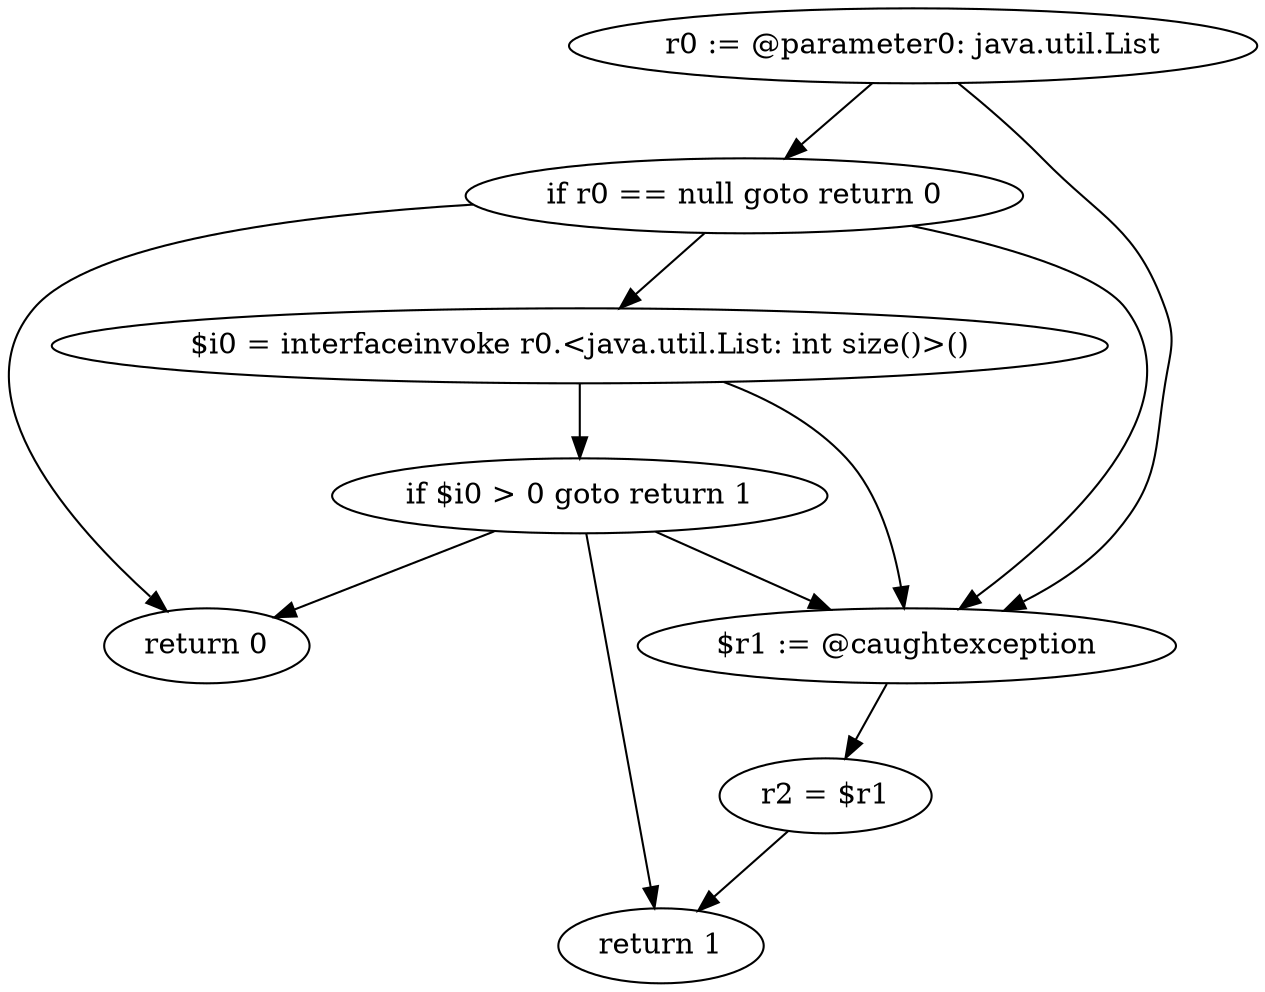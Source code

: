 digraph "unitGraph" {
    "r0 := @parameter0: java.util.List"
    "if r0 == null goto return 0"
    "$i0 = interfaceinvoke r0.<java.util.List: int size()>()"
    "if $i0 > 0 goto return 1"
    "return 0"
    "return 1"
    "$r1 := @caughtexception"
    "r2 = $r1"
    "r0 := @parameter0: java.util.List"->"if r0 == null goto return 0";
    "r0 := @parameter0: java.util.List"->"$r1 := @caughtexception";
    "if r0 == null goto return 0"->"$i0 = interfaceinvoke r0.<java.util.List: int size()>()";
    "if r0 == null goto return 0"->"return 0";
    "if r0 == null goto return 0"->"$r1 := @caughtexception";
    "$i0 = interfaceinvoke r0.<java.util.List: int size()>()"->"if $i0 > 0 goto return 1";
    "$i0 = interfaceinvoke r0.<java.util.List: int size()>()"->"$r1 := @caughtexception";
    "if $i0 > 0 goto return 1"->"return 0";
    "if $i0 > 0 goto return 1"->"return 1";
    "if $i0 > 0 goto return 1"->"$r1 := @caughtexception";
    "$r1 := @caughtexception"->"r2 = $r1";
    "r2 = $r1"->"return 1";
}
